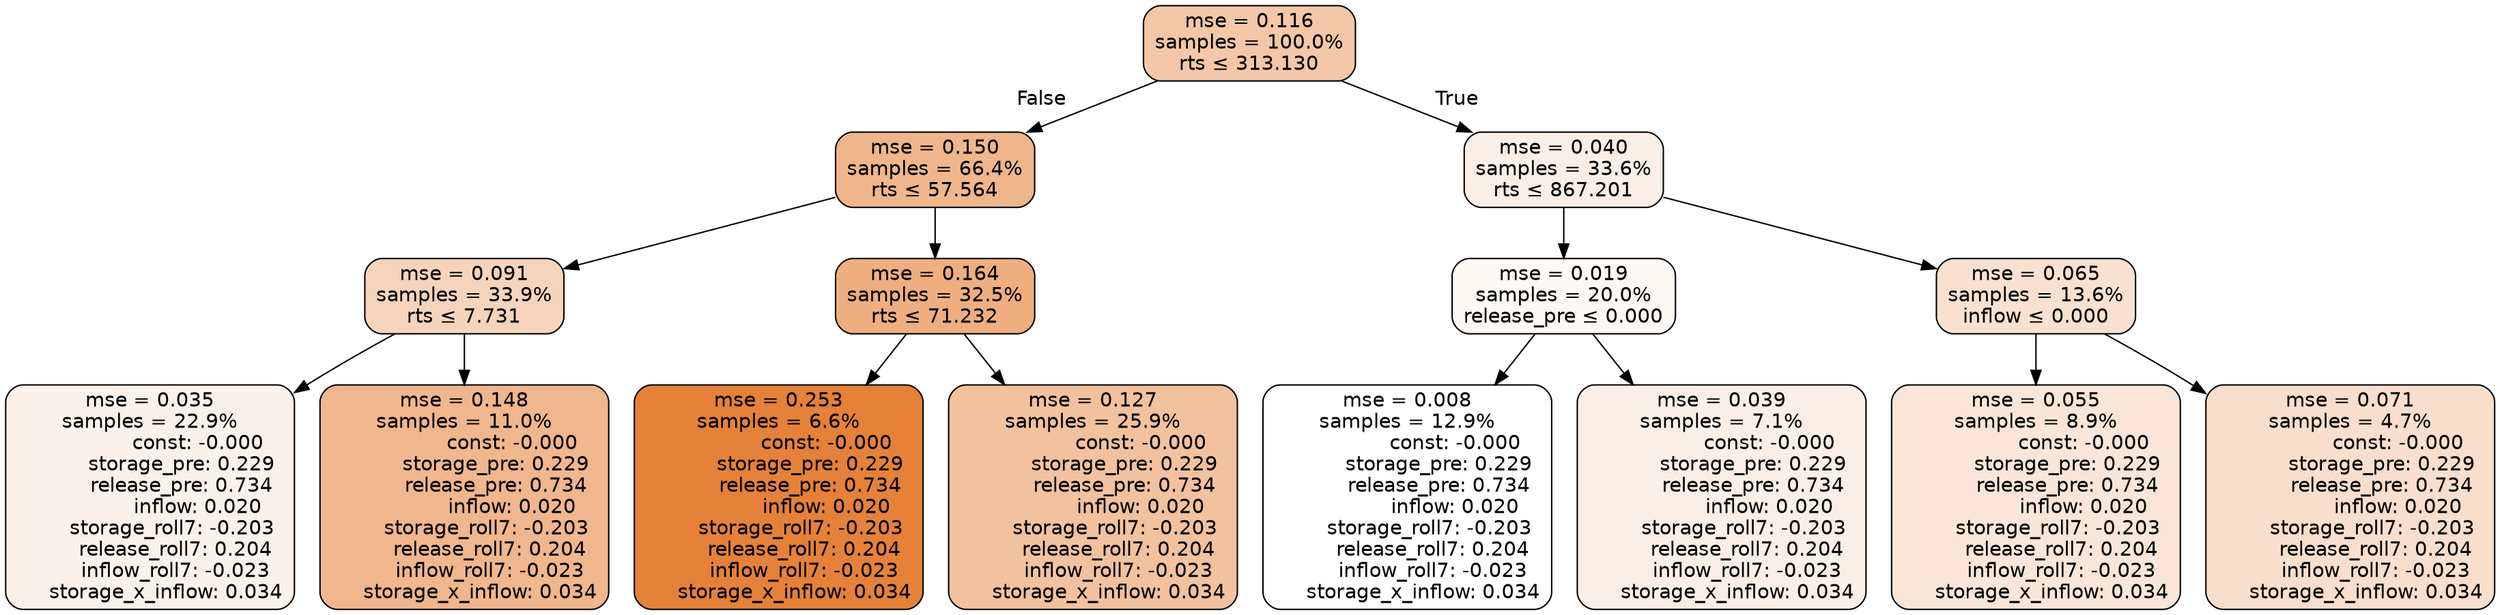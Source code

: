 digraph tree {
node [shape=rectangle, style="filled, rounded", color="black", fontname=helvetica] ;
edge [fontname=helvetica] ;
	"0" [label="mse = 0.116
samples = 100.0%
rts &le; 313.130", fillcolor="#f3c7a7"]
	"1" [label="mse = 0.150
samples = 66.4%
rts &le; 57.564", fillcolor="#efb68c"]
	"2" [label="mse = 0.091
samples = 33.9%
rts &le; 7.731", fillcolor="#f6d4bb"]
	"3" [label="mse = 0.035
samples = 22.9%
               const: -0.000
          storage_pre: 0.229
          release_pre: 0.734
               inflow: 0.020
       storage_roll7: -0.203
        release_roll7: 0.204
        inflow_roll7: -0.023
     storage_x_inflow: 0.034", fillcolor="#fcf1e9"]
	"4" [label="mse = 0.148
samples = 11.0%
               const: -0.000
          storage_pre: 0.229
          release_pre: 0.734
               inflow: 0.020
       storage_roll7: -0.203
        release_roll7: 0.204
        inflow_roll7: -0.023
     storage_x_inflow: 0.034", fillcolor="#f0b68d"]
	"5" [label="mse = 0.164
samples = 32.5%
rts &le; 71.232", fillcolor="#eeae80"]
	"6" [label="mse = 0.253
samples = 6.6%
               const: -0.000
          storage_pre: 0.229
          release_pre: 0.734
               inflow: 0.020
       storage_roll7: -0.203
        release_roll7: 0.204
        inflow_roll7: -0.023
     storage_x_inflow: 0.034", fillcolor="#e58139"]
	"7" [label="mse = 0.127
samples = 25.9%
               const: -0.000
          storage_pre: 0.229
          release_pre: 0.734
               inflow: 0.020
       storage_roll7: -0.203
        release_roll7: 0.204
        inflow_roll7: -0.023
     storage_x_inflow: 0.034", fillcolor="#f2c19e"]
	"8" [label="mse = 0.040
samples = 33.6%
rts &le; 867.201", fillcolor="#fbeee5"]
	"9" [label="mse = 0.019
samples = 20.0%
release_pre &le; 0.000", fillcolor="#fdf9f5"]
	"10" [label="mse = 0.008
samples = 12.9%
               const: -0.000
          storage_pre: 0.229
          release_pre: 0.734
               inflow: 0.020
       storage_roll7: -0.203
        release_roll7: 0.204
        inflow_roll7: -0.023
     storage_x_inflow: 0.034", fillcolor="#ffffff"]
	"11" [label="mse = 0.039
samples = 7.1%
               const: -0.000
          storage_pre: 0.229
          release_pre: 0.734
               inflow: 0.020
       storage_roll7: -0.203
        release_roll7: 0.204
        inflow_roll7: -0.023
     storage_x_inflow: 0.034", fillcolor="#fbefe5"]
	"12" [label="mse = 0.065
samples = 13.6%
inflow &le; 0.000", fillcolor="#f8e1d0"]
	"13" [label="mse = 0.055
samples = 8.9%
               const: -0.000
          storage_pre: 0.229
          release_pre: 0.734
               inflow: 0.020
       storage_roll7: -0.203
        release_roll7: 0.204
        inflow_roll7: -0.023
     storage_x_inflow: 0.034", fillcolor="#f9e6d8"]
	"14" [label="mse = 0.071
samples = 4.7%
               const: -0.000
          storage_pre: 0.229
          release_pre: 0.734
               inflow: 0.020
       storage_roll7: -0.203
        release_roll7: 0.204
        inflow_roll7: -0.023
     storage_x_inflow: 0.034", fillcolor="#f8decc"]

	"0" -> "1" [labeldistance=2.5, labelangle=45, headlabel="False"]
	"1" -> "2"
	"2" -> "3"
	"2" -> "4"
	"1" -> "5"
	"5" -> "6"
	"5" -> "7"
	"0" -> "8" [labeldistance=2.5, labelangle=-45, headlabel="True"]
	"8" -> "9"
	"9" -> "10"
	"9" -> "11"
	"8" -> "12"
	"12" -> "13"
	"12" -> "14"
}
